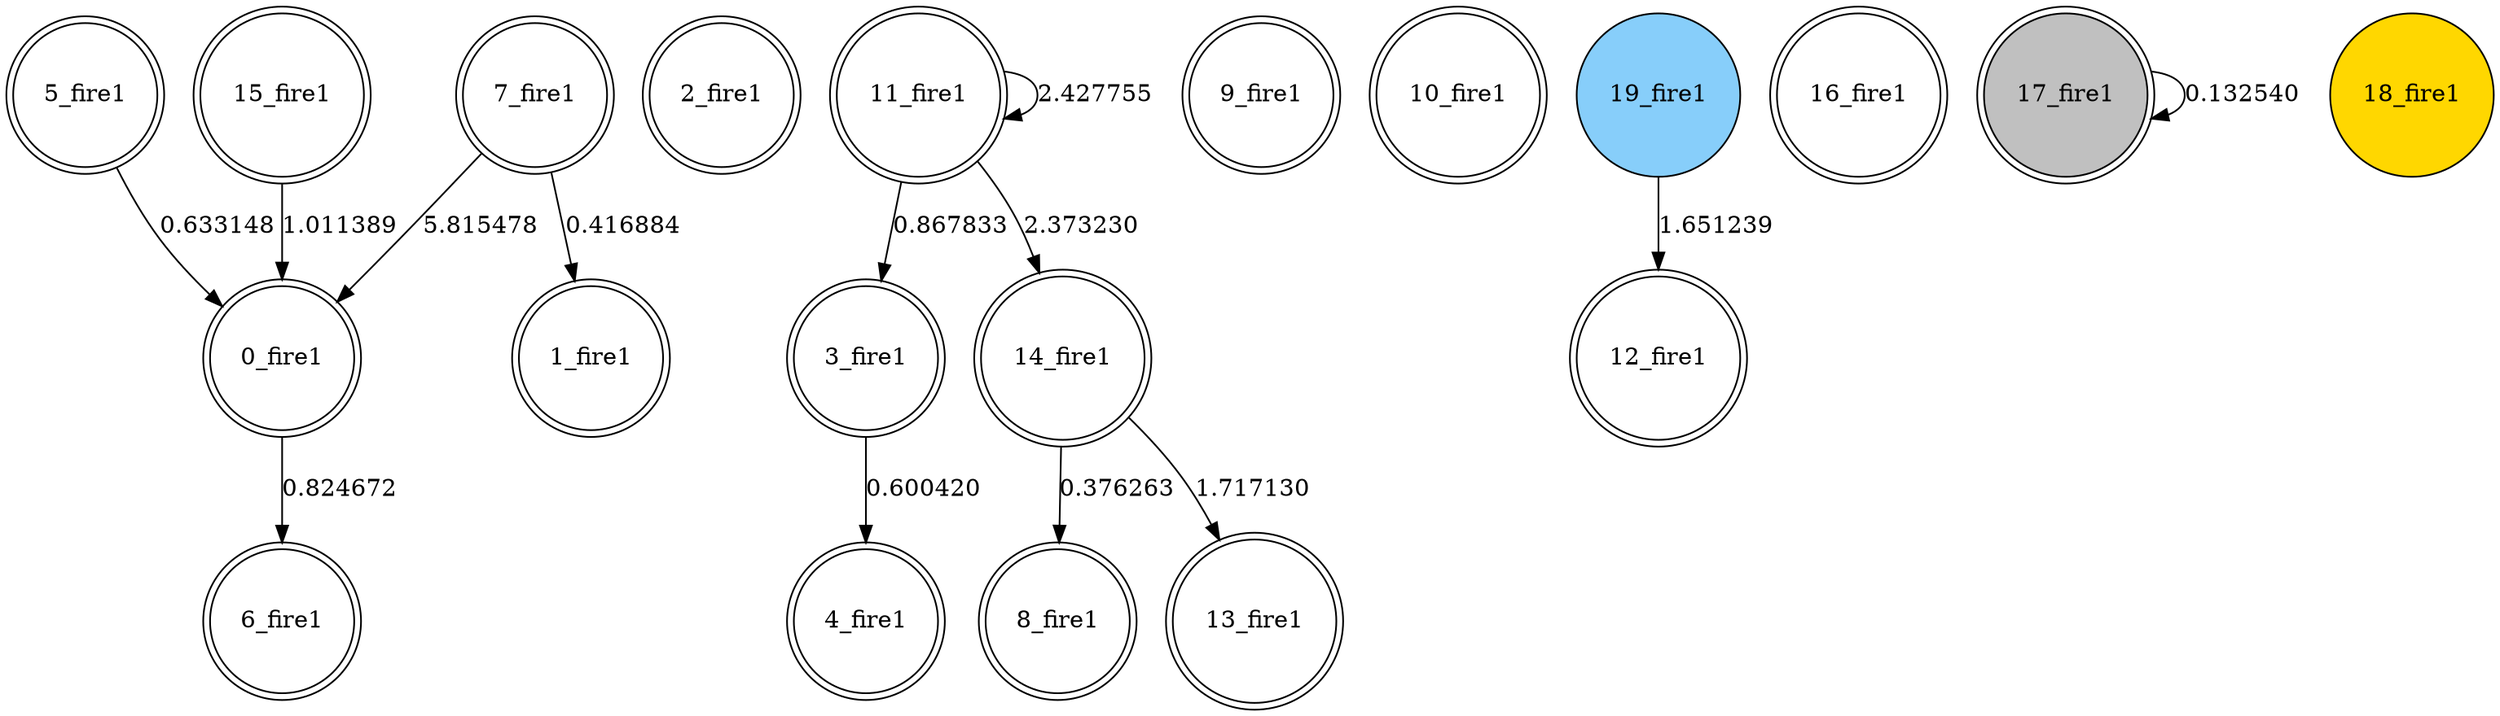 digraph G {
 node[shape = circle]
0 [label="0_fire1",shape=doublecircle]
1 [label="1_fire1",shape=doublecircle]
2 [label="2_fire1",shape=doublecircle]
3 [label="3_fire1",shape=doublecircle]
4 [label="4_fire1",shape=doublecircle]
5 [label="5_fire1",shape=doublecircle]
6 [label="6_fire1",shape=doublecircle]
7 [label="7_fire1",shape=doublecircle]
8 [label="8_fire1",shape=doublecircle]
9 [label="9_fire1",shape=doublecircle]
10 [label="10_fire1",shape=doublecircle]
11 [label="11_fire1",shape=doublecircle]
12 [label="12_fire1",shape=doublecircle]
13 [label="13_fire1",shape=doublecircle]
14 [label="14_fire1",shape=doublecircle]
15 [label="15_fire1",shape=doublecircle]
16 [label="16_fire1",shape=doublecircle]
17 [label="17_fire1",shape=doublecircle, style=filled, fillcolor=gray]
18 [label="18_fire1",style=filled, fillcolor=gold]
19 [label="19_fire1",style=filled, fillcolor=lightskyblue]
11 -> 11 [label="2.427755"]
17 -> 17 [label="0.132540"]
5 -> 0 [label="0.633148"]
7 -> 1 [label="0.416884"]
14 -> 8 [label="0.376263"]
7 -> 0 [label="5.815478"]
14 -> 13 [label="1.717130"]
0 -> 6 [label="0.824672"]
11 -> 3 [label="0.867833"]
11 -> 14 [label="2.373230"]
19 -> 12 [label="1.651239"]
3 -> 4 [label="0.600420"]
15 -> 0 [label="1.011389"]
}
